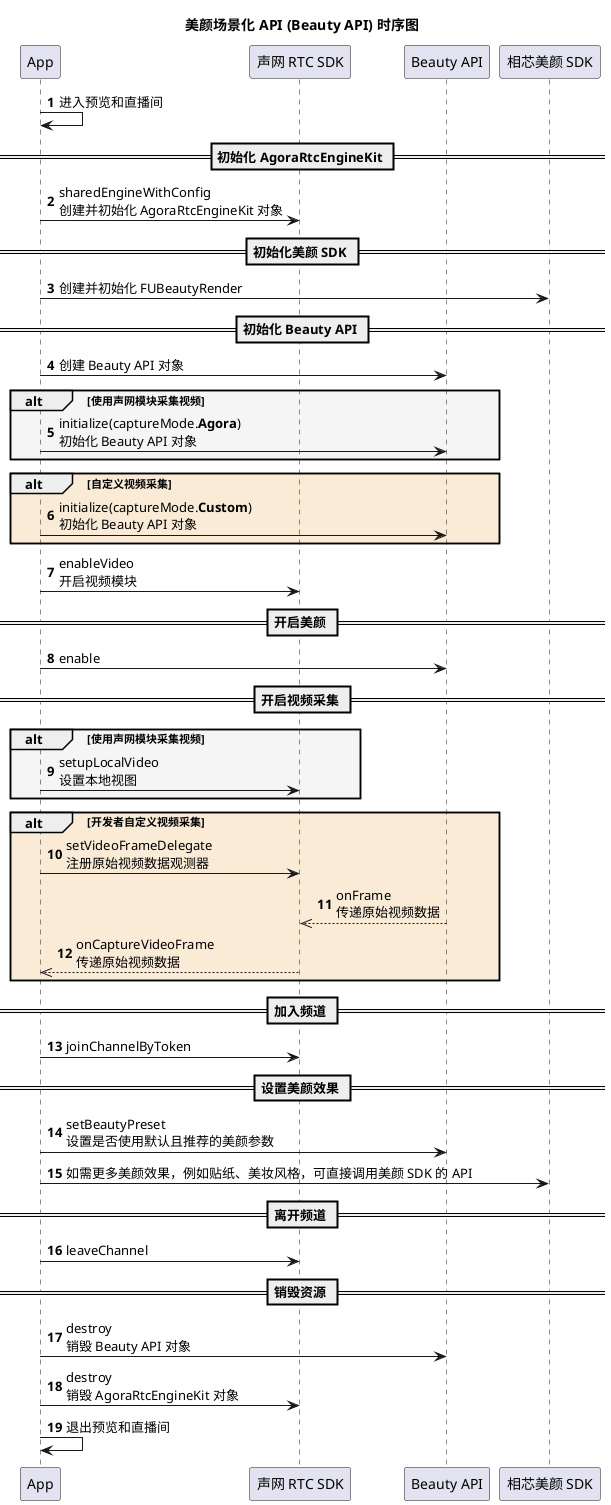 @startuml
autonumber
title 美颜场景化 API (Beauty API) 时序图
participant "App" as app
participant "声网 RTC SDK" as rtc
participant "Beauty API" as api
participant "相芯美颜 SDK" as beauty
app -> app: 进入预览和直播间
== 初始化 AgoraRtcEngineKit ==
app -> rtc: sharedEngineWithConfig \n创建并初始化 AgoraRtcEngineKit 对象
== 初始化美颜 SDK ==
app -> beauty: 创建并初始化 FUBeautyRender
== 初始化 Beauty API ==
app -> api: 创建 Beauty API 对象
alt #WhiteSmoke 使用声网模块采集视频
app -> api: initialize(captureMode.**Agora**) \n初始化 Beauty API 对象
end
alt #AntiqueWhite 自定义视频采集
app -> api: initialize(captureMode.**Custom**) \n初始化 Beauty API 对象
end
app -> rtc: enableVideo \n开启视频模块
== 开启美颜 ==
app -> api: enable
== 开启视频采集 ==
alt #WhiteSmoke 使用声网模块采集视频
app -> rtc: setupLocalVideo \n设置本地视图
end
alt #AntiqueWhite 开发者自定义视频采集
app -> rtc: setVideoFrameDelegate \n注册原始视频数据观测器
api -->> rtc: onFrame \n传递原始视频数据
rtc -->> app: onCaptureVideoFrame \n传递原始视频数据
end
== 加入频道 ==
app -> rtc: joinChannelByToken
== 设置美颜效果 ==
app -> api: setBeautyPreset \n设置是否使用默认且推荐的美颜参数
app -> beauty: 如需更多美颜效果，例如贴纸、美妆风格，可直接调用美颜 SDK 的 API
== 离开频道 ==
app -> rtc: leaveChannel
== 销毁资源 ==
app -> api: destroy \n销毁 Beauty API 对象
app -> rtc: destroy \n销毁 AgoraRtcEngineKit 对象
app -> app: 退出预览和直播间
@enduml